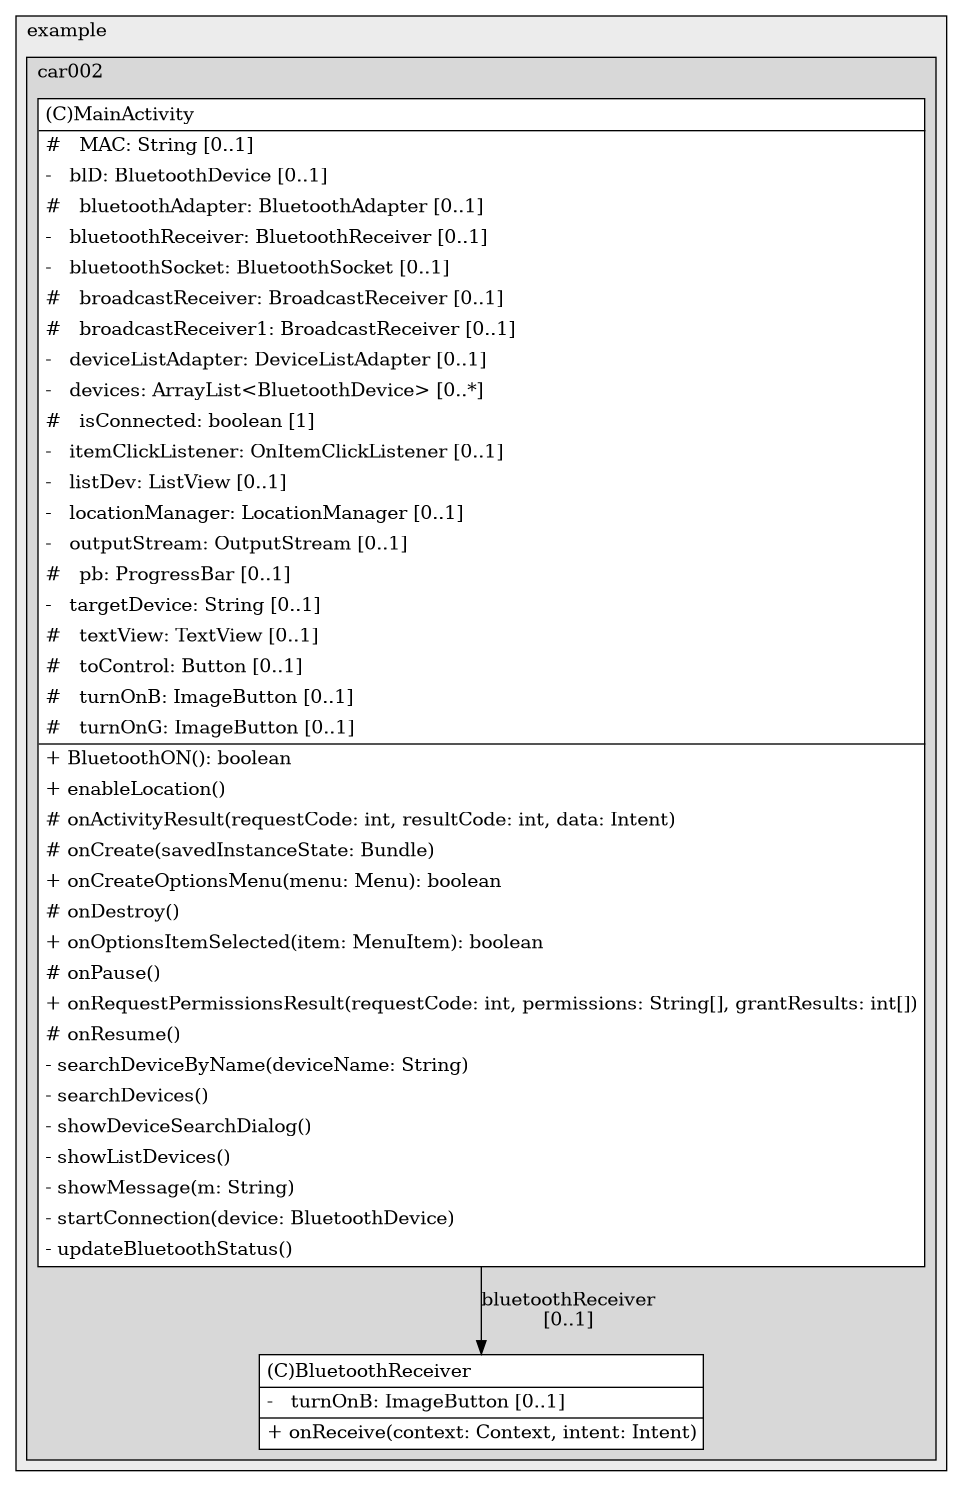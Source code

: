 @startuml

/' diagram meta data start
config=StructureConfiguration;
{
  "projectClassification": {
    "searchMode": "OpenProject", // OpenProject, AllProjects
    "includedProjects": "",
    "pathEndKeywords": "*.impl",
    "isClientPath": "",
    "isClientName": "",
    "isTestPath": "",
    "isTestName": "",
    "isMappingPath": "",
    "isMappingName": "",
    "isDataAccessPath": "",
    "isDataAccessName": "",
    "isDataStructurePath": "",
    "isDataStructureName": "",
    "isInterfaceStructuresPath": "",
    "isInterfaceStructuresName": "",
    "isEntryPointPath": "",
    "isEntryPointName": "",
    "treatFinalFieldsAsMandatory": false
  },
  "graphRestriction": {
    "classPackageExcludeFilter": "",
    "classPackageIncludeFilter": "",
    "classNameExcludeFilter": "",
    "classNameIncludeFilter": "",
    "methodNameExcludeFilter": "",
    "methodNameIncludeFilter": "",
    "removeByInheritance": "", // inheritance/annotation based filtering is done in a second step
    "removeByAnnotation": "",
    "removeByClassPackage": "", // cleanup the graph after inheritance/annotation based filtering is done
    "removeByClassName": "",
    "cutMappings": false,
    "cutEnum": true,
    "cutTests": true,
    "cutClient": true,
    "cutDataAccess": false,
    "cutInterfaceStructures": false,
    "cutDataStructures": false,
    "cutGetterAndSetter": true,
    "cutConstructors": true
  },
  "graphTraversal": {
    "forwardDepth": 6,
    "backwardDepth": 6,
    "classPackageExcludeFilter": "",
    "classPackageIncludeFilter": "",
    "classNameExcludeFilter": "",
    "classNameIncludeFilter": "",
    "methodNameExcludeFilter": "",
    "methodNameIncludeFilter": "",
    "hideMappings": false,
    "hideDataStructures": false,
    "hidePrivateMethods": true,
    "hideInterfaceCalls": true, // indirection: implementation -> interface (is hidden) -> implementation
    "onlyShowApplicationEntryPoints": false, // root node is included
    "useMethodCallsForStructureDiagram": "ForwardOnly" // ForwardOnly, BothDirections, No
  },
  "details": {
    "aggregation": "GroupByClass", // ByClass, GroupByClass, None
    "showClassGenericTypes": true,
    "showMethods": true,
    "showMethodParameterNames": true,
    "showMethodParameterTypes": true,
    "showMethodReturnType": true,
    "showPackageLevels": 2,
    "showDetailedClassStructure": true
  },
  "rootClass": "com.example.car002.BluetoothReceiver",
  "extensionCallbackMethod": "" // qualified.class.name#methodName - signature: public static String method(String)
}
diagram meta data end '/



digraph g {
    rankdir="TB"
    splines=polyline
    

'nodes 
subgraph cluster_1322970774 { 
   	label=example
	labeljust=l
	fillcolor="#ececec"
	style=filled
   
   subgraph cluster_766754078 { 
   	label=car002
	labeljust=l
	fillcolor="#d8d8d8"
	style=filled
   
   BluetoothReceiver15107823[
	label=<<TABLE BORDER="1" CELLBORDER="0" CELLPADDING="4" CELLSPACING="0">
<TR><TD ALIGN="LEFT" >(C)BluetoothReceiver</TD></TR>
<HR/>
<TR><TD ALIGN="LEFT" >-   turnOnB: ImageButton [0..1]</TD></TR>
<HR/>
<TR><TD ALIGN="LEFT" >+ onReceive(context: Context, intent: Intent)</TD></TR>
</TABLE>>
	style=filled
	margin=0
	shape=plaintext
	fillcolor="#FFFFFF"
];

MainActivity15107823[
	label=<<TABLE BORDER="1" CELLBORDER="0" CELLPADDING="4" CELLSPACING="0">
<TR><TD ALIGN="LEFT" >(C)MainActivity</TD></TR>
<HR/>
<TR><TD ALIGN="LEFT" >#   MAC: String [0..1]</TD></TR>
<TR><TD ALIGN="LEFT" >-   blD: BluetoothDevice [0..1]</TD></TR>
<TR><TD ALIGN="LEFT" >#   bluetoothAdapter: BluetoothAdapter [0..1]</TD></TR>
<TR><TD ALIGN="LEFT" >-   bluetoothReceiver: BluetoothReceiver [0..1]</TD></TR>
<TR><TD ALIGN="LEFT" >-   bluetoothSocket: BluetoothSocket [0..1]</TD></TR>
<TR><TD ALIGN="LEFT" >#   broadcastReceiver: BroadcastReceiver [0..1]</TD></TR>
<TR><TD ALIGN="LEFT" >#   broadcastReceiver1: BroadcastReceiver [0..1]</TD></TR>
<TR><TD ALIGN="LEFT" >-   deviceListAdapter: DeviceListAdapter [0..1]</TD></TR>
<TR><TD ALIGN="LEFT" >-   devices: ArrayList&lt;BluetoothDevice&gt; [0..*]</TD></TR>
<TR><TD ALIGN="LEFT" >#   isConnected: boolean [1]</TD></TR>
<TR><TD ALIGN="LEFT" >-   itemClickListener: OnItemClickListener [0..1]</TD></TR>
<TR><TD ALIGN="LEFT" >-   listDev: ListView [0..1]</TD></TR>
<TR><TD ALIGN="LEFT" >-   locationManager: LocationManager [0..1]</TD></TR>
<TR><TD ALIGN="LEFT" >-   outputStream: OutputStream [0..1]</TD></TR>
<TR><TD ALIGN="LEFT" >#   pb: ProgressBar [0..1]</TD></TR>
<TR><TD ALIGN="LEFT" >-   targetDevice: String [0..1]</TD></TR>
<TR><TD ALIGN="LEFT" >#   textView: TextView [0..1]</TD></TR>
<TR><TD ALIGN="LEFT" >#   toControl: Button [0..1]</TD></TR>
<TR><TD ALIGN="LEFT" >#   turnOnB: ImageButton [0..1]</TD></TR>
<TR><TD ALIGN="LEFT" >#   turnOnG: ImageButton [0..1]</TD></TR>
<HR/>
<TR><TD ALIGN="LEFT" >+ BluetoothON(): boolean</TD></TR>
<TR><TD ALIGN="LEFT" >+ enableLocation()</TD></TR>
<TR><TD ALIGN="LEFT" ># onActivityResult(requestCode: int, resultCode: int, data: Intent)</TD></TR>
<TR><TD ALIGN="LEFT" ># onCreate(savedInstanceState: Bundle)</TD></TR>
<TR><TD ALIGN="LEFT" >+ onCreateOptionsMenu(menu: Menu): boolean</TD></TR>
<TR><TD ALIGN="LEFT" ># onDestroy()</TD></TR>
<TR><TD ALIGN="LEFT" >+ onOptionsItemSelected(item: MenuItem): boolean</TD></TR>
<TR><TD ALIGN="LEFT" ># onPause()</TD></TR>
<TR><TD ALIGN="LEFT" >+ onRequestPermissionsResult(requestCode: int, permissions: String[], grantResults: int[])</TD></TR>
<TR><TD ALIGN="LEFT" ># onResume()</TD></TR>
<TR><TD ALIGN="LEFT" >- searchDeviceByName(deviceName: String)</TD></TR>
<TR><TD ALIGN="LEFT" >- searchDevices()</TD></TR>
<TR><TD ALIGN="LEFT" >- showDeviceSearchDialog()</TD></TR>
<TR><TD ALIGN="LEFT" >- showListDevices()</TD></TR>
<TR><TD ALIGN="LEFT" >- showMessage(m: String)</TD></TR>
<TR><TD ALIGN="LEFT" >- startConnection(device: BluetoothDevice)</TD></TR>
<TR><TD ALIGN="LEFT" >- updateBluetoothStatus()</TD></TR>
</TABLE>>
	style=filled
	margin=0
	shape=plaintext
	fillcolor="#FFFFFF"
];
} 
} 

'edges    
MainActivity15107823 -> BluetoothReceiver15107823[label="bluetoothReceiver
[0..1]"];
    
}
@enduml